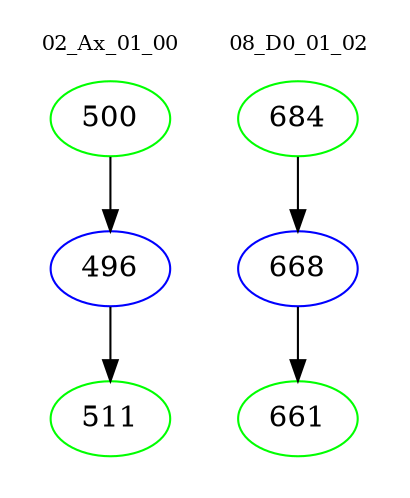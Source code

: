digraph{
subgraph cluster_0 {
color = white
label = "02_Ax_01_00";
fontsize=10;
T0_500 [label="500", color="green"]
T0_500 -> T0_496 [color="black"]
T0_496 [label="496", color="blue"]
T0_496 -> T0_511 [color="black"]
T0_511 [label="511", color="green"]
}
subgraph cluster_1 {
color = white
label = "08_D0_01_02";
fontsize=10;
T1_684 [label="684", color="green"]
T1_684 -> T1_668 [color="black"]
T1_668 [label="668", color="blue"]
T1_668 -> T1_661 [color="black"]
T1_661 [label="661", color="green"]
}
}
